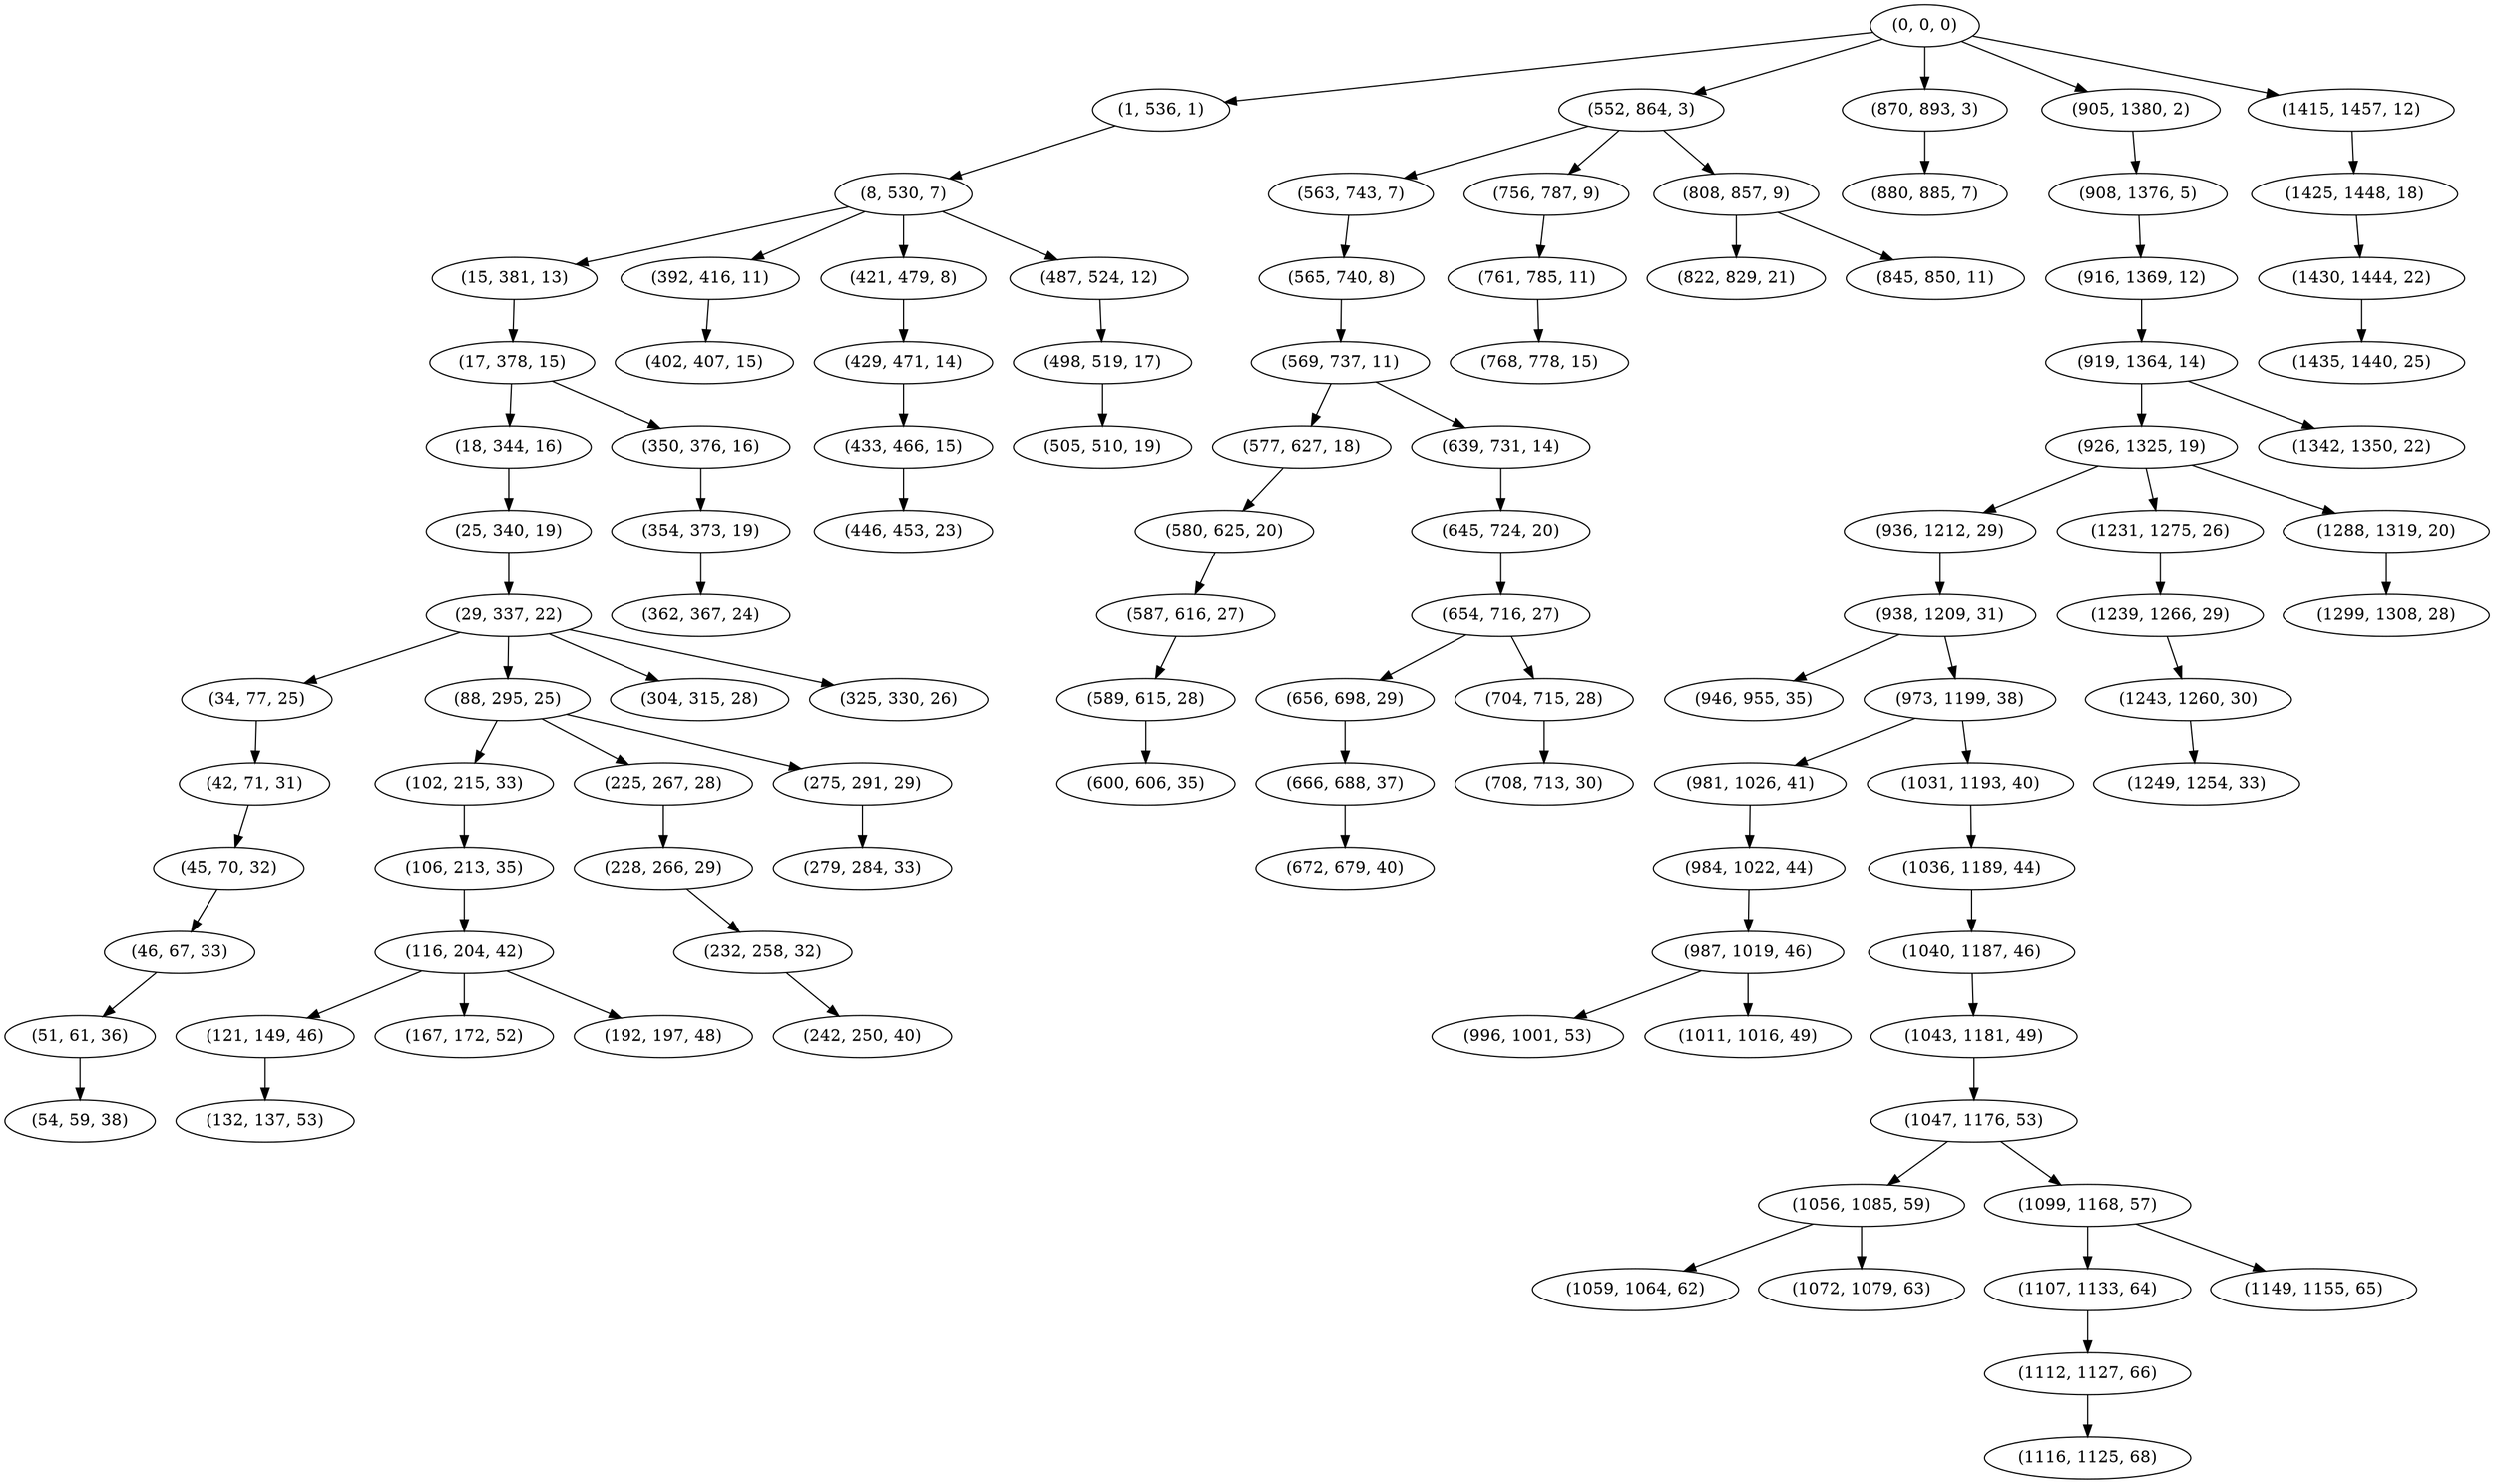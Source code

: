 digraph tree {
    "(0, 0, 0)";
    "(1, 536, 1)";
    "(8, 530, 7)";
    "(15, 381, 13)";
    "(17, 378, 15)";
    "(18, 344, 16)";
    "(25, 340, 19)";
    "(29, 337, 22)";
    "(34, 77, 25)";
    "(42, 71, 31)";
    "(45, 70, 32)";
    "(46, 67, 33)";
    "(51, 61, 36)";
    "(54, 59, 38)";
    "(88, 295, 25)";
    "(102, 215, 33)";
    "(106, 213, 35)";
    "(116, 204, 42)";
    "(121, 149, 46)";
    "(132, 137, 53)";
    "(167, 172, 52)";
    "(192, 197, 48)";
    "(225, 267, 28)";
    "(228, 266, 29)";
    "(232, 258, 32)";
    "(242, 250, 40)";
    "(275, 291, 29)";
    "(279, 284, 33)";
    "(304, 315, 28)";
    "(325, 330, 26)";
    "(350, 376, 16)";
    "(354, 373, 19)";
    "(362, 367, 24)";
    "(392, 416, 11)";
    "(402, 407, 15)";
    "(421, 479, 8)";
    "(429, 471, 14)";
    "(433, 466, 15)";
    "(446, 453, 23)";
    "(487, 524, 12)";
    "(498, 519, 17)";
    "(505, 510, 19)";
    "(552, 864, 3)";
    "(563, 743, 7)";
    "(565, 740, 8)";
    "(569, 737, 11)";
    "(577, 627, 18)";
    "(580, 625, 20)";
    "(587, 616, 27)";
    "(589, 615, 28)";
    "(600, 606, 35)";
    "(639, 731, 14)";
    "(645, 724, 20)";
    "(654, 716, 27)";
    "(656, 698, 29)";
    "(666, 688, 37)";
    "(672, 679, 40)";
    "(704, 715, 28)";
    "(708, 713, 30)";
    "(756, 787, 9)";
    "(761, 785, 11)";
    "(768, 778, 15)";
    "(808, 857, 9)";
    "(822, 829, 21)";
    "(845, 850, 11)";
    "(870, 893, 3)";
    "(880, 885, 7)";
    "(905, 1380, 2)";
    "(908, 1376, 5)";
    "(916, 1369, 12)";
    "(919, 1364, 14)";
    "(926, 1325, 19)";
    "(936, 1212, 29)";
    "(938, 1209, 31)";
    "(946, 955, 35)";
    "(973, 1199, 38)";
    "(981, 1026, 41)";
    "(984, 1022, 44)";
    "(987, 1019, 46)";
    "(996, 1001, 53)";
    "(1011, 1016, 49)";
    "(1031, 1193, 40)";
    "(1036, 1189, 44)";
    "(1040, 1187, 46)";
    "(1043, 1181, 49)";
    "(1047, 1176, 53)";
    "(1056, 1085, 59)";
    "(1059, 1064, 62)";
    "(1072, 1079, 63)";
    "(1099, 1168, 57)";
    "(1107, 1133, 64)";
    "(1112, 1127, 66)";
    "(1116, 1125, 68)";
    "(1149, 1155, 65)";
    "(1231, 1275, 26)";
    "(1239, 1266, 29)";
    "(1243, 1260, 30)";
    "(1249, 1254, 33)";
    "(1288, 1319, 20)";
    "(1299, 1308, 28)";
    "(1342, 1350, 22)";
    "(1415, 1457, 12)";
    "(1425, 1448, 18)";
    "(1430, 1444, 22)";
    "(1435, 1440, 25)";
    "(0, 0, 0)" -> "(1, 536, 1)";
    "(0, 0, 0)" -> "(552, 864, 3)";
    "(0, 0, 0)" -> "(870, 893, 3)";
    "(0, 0, 0)" -> "(905, 1380, 2)";
    "(0, 0, 0)" -> "(1415, 1457, 12)";
    "(1, 536, 1)" -> "(8, 530, 7)";
    "(8, 530, 7)" -> "(15, 381, 13)";
    "(8, 530, 7)" -> "(392, 416, 11)";
    "(8, 530, 7)" -> "(421, 479, 8)";
    "(8, 530, 7)" -> "(487, 524, 12)";
    "(15, 381, 13)" -> "(17, 378, 15)";
    "(17, 378, 15)" -> "(18, 344, 16)";
    "(17, 378, 15)" -> "(350, 376, 16)";
    "(18, 344, 16)" -> "(25, 340, 19)";
    "(25, 340, 19)" -> "(29, 337, 22)";
    "(29, 337, 22)" -> "(34, 77, 25)";
    "(29, 337, 22)" -> "(88, 295, 25)";
    "(29, 337, 22)" -> "(304, 315, 28)";
    "(29, 337, 22)" -> "(325, 330, 26)";
    "(34, 77, 25)" -> "(42, 71, 31)";
    "(42, 71, 31)" -> "(45, 70, 32)";
    "(45, 70, 32)" -> "(46, 67, 33)";
    "(46, 67, 33)" -> "(51, 61, 36)";
    "(51, 61, 36)" -> "(54, 59, 38)";
    "(88, 295, 25)" -> "(102, 215, 33)";
    "(88, 295, 25)" -> "(225, 267, 28)";
    "(88, 295, 25)" -> "(275, 291, 29)";
    "(102, 215, 33)" -> "(106, 213, 35)";
    "(106, 213, 35)" -> "(116, 204, 42)";
    "(116, 204, 42)" -> "(121, 149, 46)";
    "(116, 204, 42)" -> "(167, 172, 52)";
    "(116, 204, 42)" -> "(192, 197, 48)";
    "(121, 149, 46)" -> "(132, 137, 53)";
    "(225, 267, 28)" -> "(228, 266, 29)";
    "(228, 266, 29)" -> "(232, 258, 32)";
    "(232, 258, 32)" -> "(242, 250, 40)";
    "(275, 291, 29)" -> "(279, 284, 33)";
    "(350, 376, 16)" -> "(354, 373, 19)";
    "(354, 373, 19)" -> "(362, 367, 24)";
    "(392, 416, 11)" -> "(402, 407, 15)";
    "(421, 479, 8)" -> "(429, 471, 14)";
    "(429, 471, 14)" -> "(433, 466, 15)";
    "(433, 466, 15)" -> "(446, 453, 23)";
    "(487, 524, 12)" -> "(498, 519, 17)";
    "(498, 519, 17)" -> "(505, 510, 19)";
    "(552, 864, 3)" -> "(563, 743, 7)";
    "(552, 864, 3)" -> "(756, 787, 9)";
    "(552, 864, 3)" -> "(808, 857, 9)";
    "(563, 743, 7)" -> "(565, 740, 8)";
    "(565, 740, 8)" -> "(569, 737, 11)";
    "(569, 737, 11)" -> "(577, 627, 18)";
    "(569, 737, 11)" -> "(639, 731, 14)";
    "(577, 627, 18)" -> "(580, 625, 20)";
    "(580, 625, 20)" -> "(587, 616, 27)";
    "(587, 616, 27)" -> "(589, 615, 28)";
    "(589, 615, 28)" -> "(600, 606, 35)";
    "(639, 731, 14)" -> "(645, 724, 20)";
    "(645, 724, 20)" -> "(654, 716, 27)";
    "(654, 716, 27)" -> "(656, 698, 29)";
    "(654, 716, 27)" -> "(704, 715, 28)";
    "(656, 698, 29)" -> "(666, 688, 37)";
    "(666, 688, 37)" -> "(672, 679, 40)";
    "(704, 715, 28)" -> "(708, 713, 30)";
    "(756, 787, 9)" -> "(761, 785, 11)";
    "(761, 785, 11)" -> "(768, 778, 15)";
    "(808, 857, 9)" -> "(822, 829, 21)";
    "(808, 857, 9)" -> "(845, 850, 11)";
    "(870, 893, 3)" -> "(880, 885, 7)";
    "(905, 1380, 2)" -> "(908, 1376, 5)";
    "(908, 1376, 5)" -> "(916, 1369, 12)";
    "(916, 1369, 12)" -> "(919, 1364, 14)";
    "(919, 1364, 14)" -> "(926, 1325, 19)";
    "(919, 1364, 14)" -> "(1342, 1350, 22)";
    "(926, 1325, 19)" -> "(936, 1212, 29)";
    "(926, 1325, 19)" -> "(1231, 1275, 26)";
    "(926, 1325, 19)" -> "(1288, 1319, 20)";
    "(936, 1212, 29)" -> "(938, 1209, 31)";
    "(938, 1209, 31)" -> "(946, 955, 35)";
    "(938, 1209, 31)" -> "(973, 1199, 38)";
    "(973, 1199, 38)" -> "(981, 1026, 41)";
    "(973, 1199, 38)" -> "(1031, 1193, 40)";
    "(981, 1026, 41)" -> "(984, 1022, 44)";
    "(984, 1022, 44)" -> "(987, 1019, 46)";
    "(987, 1019, 46)" -> "(996, 1001, 53)";
    "(987, 1019, 46)" -> "(1011, 1016, 49)";
    "(1031, 1193, 40)" -> "(1036, 1189, 44)";
    "(1036, 1189, 44)" -> "(1040, 1187, 46)";
    "(1040, 1187, 46)" -> "(1043, 1181, 49)";
    "(1043, 1181, 49)" -> "(1047, 1176, 53)";
    "(1047, 1176, 53)" -> "(1056, 1085, 59)";
    "(1047, 1176, 53)" -> "(1099, 1168, 57)";
    "(1056, 1085, 59)" -> "(1059, 1064, 62)";
    "(1056, 1085, 59)" -> "(1072, 1079, 63)";
    "(1099, 1168, 57)" -> "(1107, 1133, 64)";
    "(1099, 1168, 57)" -> "(1149, 1155, 65)";
    "(1107, 1133, 64)" -> "(1112, 1127, 66)";
    "(1112, 1127, 66)" -> "(1116, 1125, 68)";
    "(1231, 1275, 26)" -> "(1239, 1266, 29)";
    "(1239, 1266, 29)" -> "(1243, 1260, 30)";
    "(1243, 1260, 30)" -> "(1249, 1254, 33)";
    "(1288, 1319, 20)" -> "(1299, 1308, 28)";
    "(1415, 1457, 12)" -> "(1425, 1448, 18)";
    "(1425, 1448, 18)" -> "(1430, 1444, 22)";
    "(1430, 1444, 22)" -> "(1435, 1440, 25)";
}
